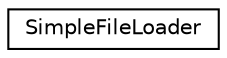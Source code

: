 digraph "Graphical Class Hierarchy"
{
  edge [fontname="Helvetica",fontsize="10",labelfontname="Helvetica",labelfontsize="10"];
  node [fontname="Helvetica",fontsize="10",shape=record];
  rankdir="LR";
  Node1 [label="SimpleFileLoader",height=0.2,width=0.4,color="black", fillcolor="white", style="filled",URL="$class_simple_file_loader.html"];
}
